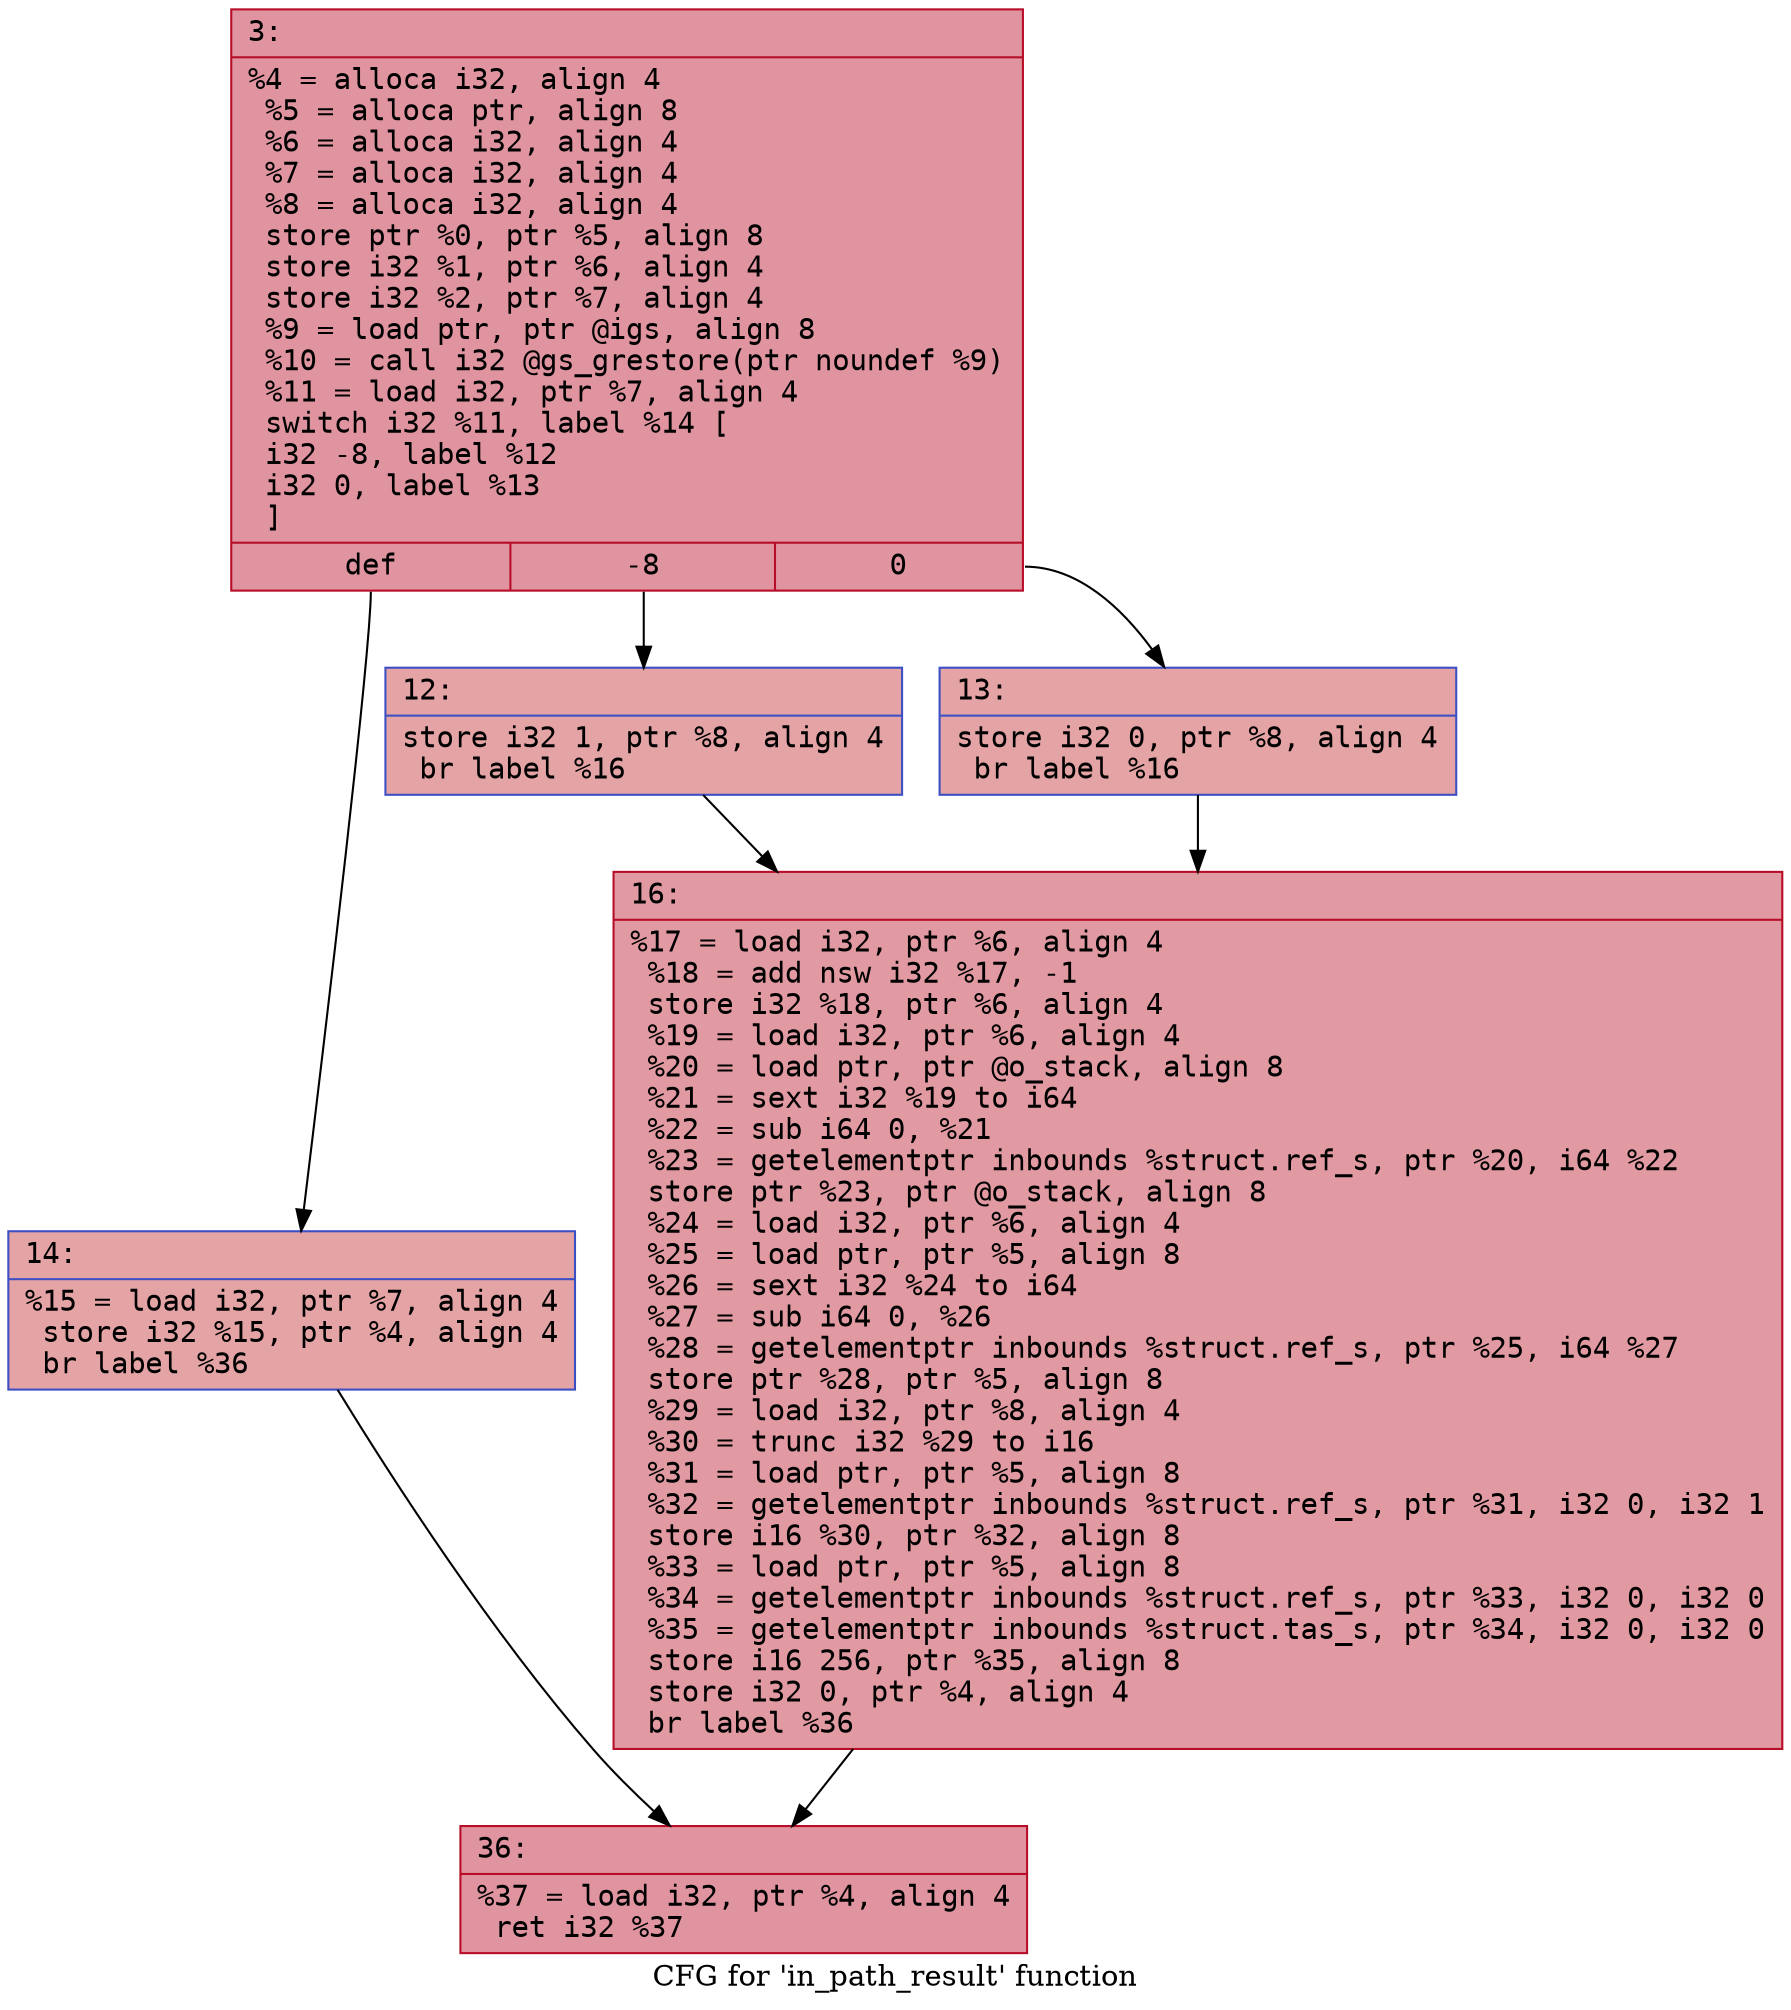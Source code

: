 digraph "CFG for 'in_path_result' function" {
	label="CFG for 'in_path_result' function";

	Node0x600003a879d0 [shape=record,color="#b70d28ff", style=filled, fillcolor="#b70d2870" fontname="Courier",label="{3:\l|  %4 = alloca i32, align 4\l  %5 = alloca ptr, align 8\l  %6 = alloca i32, align 4\l  %7 = alloca i32, align 4\l  %8 = alloca i32, align 4\l  store ptr %0, ptr %5, align 8\l  store i32 %1, ptr %6, align 4\l  store i32 %2, ptr %7, align 4\l  %9 = load ptr, ptr @igs, align 8\l  %10 = call i32 @gs_grestore(ptr noundef %9)\l  %11 = load i32, ptr %7, align 4\l  switch i32 %11, label %14 [\l    i32 -8, label %12\l    i32 0, label %13\l  ]\l|{<s0>def|<s1>-8|<s2>0}}"];
	Node0x600003a879d0:s0 -> Node0x600003a87ac0[tooltip="3 -> 14\nProbability 33.33%" ];
	Node0x600003a879d0:s1 -> Node0x600003a87a20[tooltip="3 -> 12\nProbability 33.33%" ];
	Node0x600003a879d0:s2 -> Node0x600003a87a70[tooltip="3 -> 13\nProbability 33.33%" ];
	Node0x600003a87a20 [shape=record,color="#3d50c3ff", style=filled, fillcolor="#c32e3170" fontname="Courier",label="{12:\l|  store i32 1, ptr %8, align 4\l  br label %16\l}"];
	Node0x600003a87a20 -> Node0x600003a87b10[tooltip="12 -> 16\nProbability 100.00%" ];
	Node0x600003a87a70 [shape=record,color="#3d50c3ff", style=filled, fillcolor="#c32e3170" fontname="Courier",label="{13:\l|  store i32 0, ptr %8, align 4\l  br label %16\l}"];
	Node0x600003a87a70 -> Node0x600003a87b10[tooltip="13 -> 16\nProbability 100.00%" ];
	Node0x600003a87ac0 [shape=record,color="#3d50c3ff", style=filled, fillcolor="#c32e3170" fontname="Courier",label="{14:\l|  %15 = load i32, ptr %7, align 4\l  store i32 %15, ptr %4, align 4\l  br label %36\l}"];
	Node0x600003a87ac0 -> Node0x600003a87b60[tooltip="14 -> 36\nProbability 100.00%" ];
	Node0x600003a87b10 [shape=record,color="#b70d28ff", style=filled, fillcolor="#bb1b2c70" fontname="Courier",label="{16:\l|  %17 = load i32, ptr %6, align 4\l  %18 = add nsw i32 %17, -1\l  store i32 %18, ptr %6, align 4\l  %19 = load i32, ptr %6, align 4\l  %20 = load ptr, ptr @o_stack, align 8\l  %21 = sext i32 %19 to i64\l  %22 = sub i64 0, %21\l  %23 = getelementptr inbounds %struct.ref_s, ptr %20, i64 %22\l  store ptr %23, ptr @o_stack, align 8\l  %24 = load i32, ptr %6, align 4\l  %25 = load ptr, ptr %5, align 8\l  %26 = sext i32 %24 to i64\l  %27 = sub i64 0, %26\l  %28 = getelementptr inbounds %struct.ref_s, ptr %25, i64 %27\l  store ptr %28, ptr %5, align 8\l  %29 = load i32, ptr %8, align 4\l  %30 = trunc i32 %29 to i16\l  %31 = load ptr, ptr %5, align 8\l  %32 = getelementptr inbounds %struct.ref_s, ptr %31, i32 0, i32 1\l  store i16 %30, ptr %32, align 8\l  %33 = load ptr, ptr %5, align 8\l  %34 = getelementptr inbounds %struct.ref_s, ptr %33, i32 0, i32 0\l  %35 = getelementptr inbounds %struct.tas_s, ptr %34, i32 0, i32 0\l  store i16 256, ptr %35, align 8\l  store i32 0, ptr %4, align 4\l  br label %36\l}"];
	Node0x600003a87b10 -> Node0x600003a87b60[tooltip="16 -> 36\nProbability 100.00%" ];
	Node0x600003a87b60 [shape=record,color="#b70d28ff", style=filled, fillcolor="#b70d2870" fontname="Courier",label="{36:\l|  %37 = load i32, ptr %4, align 4\l  ret i32 %37\l}"];
}
